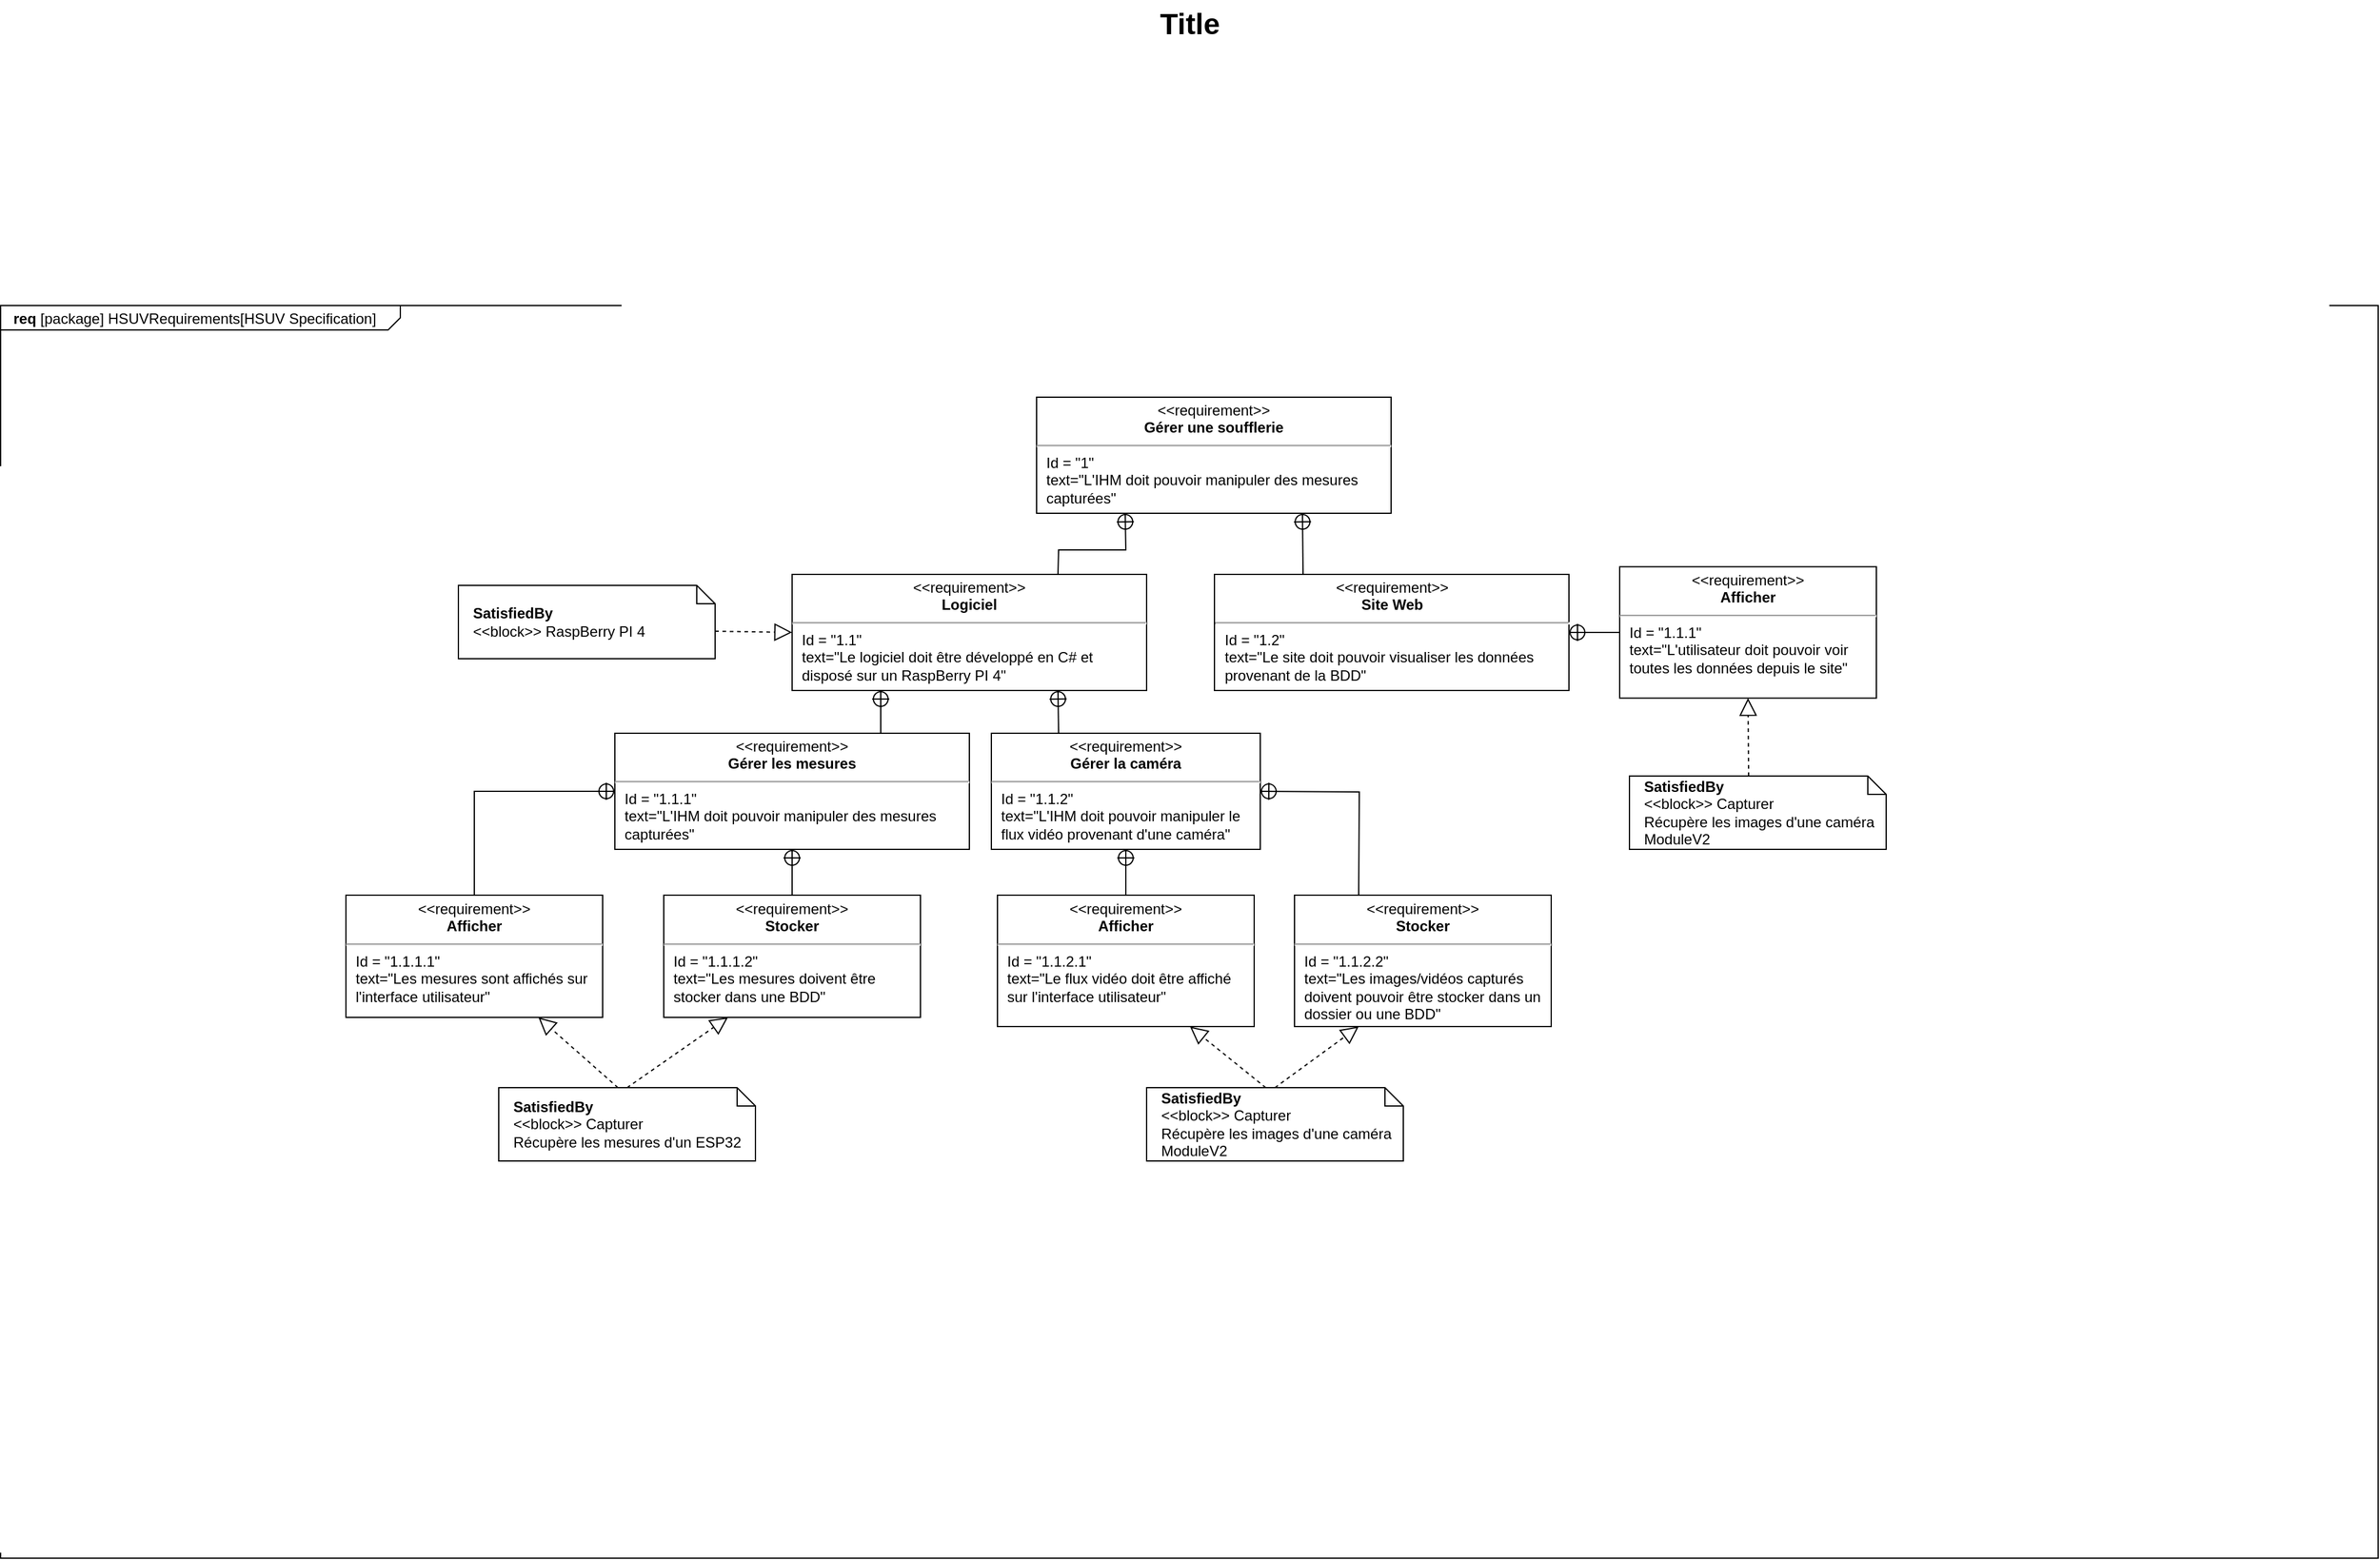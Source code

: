 <mxfile version="21.2.9" type="github">
  <diagram name="Page-1" id="929967ad-93f9-6ef4-fab6-5d389245f69c">
    <mxGraphModel dx="3689.5" dy="822" grid="1" gridSize="10" guides="1" tooltips="1" connect="1" arrows="1" fold="1" page="1" pageScale="1.5" pageWidth="1169" pageHeight="826" background="none" math="0" shadow="0">
      <root>
        <mxCell id="0" style=";html=1;" />
        <mxCell id="1" style=";html=1;" parent="0" />
        <mxCell id="1672d66443f91eb5-1" value="&lt;p style=&quot;margin: 0px ; margin-top: 4px ; margin-left: 10px ; text-align: left&quot;&gt;&lt;b&gt;req&lt;/b&gt;&amp;nbsp;[package] HSUVRequirements[HSUV Specification]&lt;/p&gt;" style="html=1;strokeWidth=1;shape=mxgraph.sysml.package;html=1;overflow=fill;whiteSpace=wrap;fillColor=none;gradientColor=none;fontSize=12;align=center;labelX=327.64;" parent="1" vertex="1">
          <mxGeometry x="-97.5" y="290" width="1945" height="1025" as="geometry" />
        </mxCell>
        <mxCell id="1672d66443f91eb5-21" style="edgeStyle=none;rounded=0;html=1;dashed=1;endArrow=none;endFill=0;jettySize=auto;orthogonalLoop=1;" parent="1" source="1672d66443f91eb5-6" edge="1">
          <mxGeometry relative="1" as="geometry">
            <mxPoint x="1066.583" y="655" as="targetPoint" />
          </mxGeometry>
        </mxCell>
        <mxCell id="1672d66443f91eb5-16" style="edgeStyle=orthogonalEdgeStyle;rounded=0;html=1;endArrow=circlePlus;endFill=0;jettySize=auto;orthogonalLoop=1;entryX=0.25;entryY=1;" parent="1" target="1672d66443f91eb5-5" edge="1">
          <mxGeometry relative="1" as="geometry">
            <Array as="points">
              <mxPoint x="627" y="635" />
              <mxPoint x="677" y="635" />
            </Array>
            <mxPoint x="627" y="655" as="sourcePoint" />
          </mxGeometry>
        </mxCell>
        <mxCell id="1672d66443f91eb5-17" style="edgeStyle=orthogonalEdgeStyle;rounded=0;html=1;endArrow=circlePlus;endFill=0;jettySize=auto;orthogonalLoop=1;entryX=0.5;entryY=1;" parent="1" source="1672d66443f91eb5-8" edge="1">
          <mxGeometry relative="1" as="geometry">
            <Array as="points">
              <mxPoint x="817" y="635" />
              <mxPoint x="717" y="635" />
            </Array>
            <mxPoint x="717" y="605" as="targetPoint" />
          </mxGeometry>
        </mxCell>
        <mxCell id="1672d66443f91eb5-18" style="edgeStyle=orthogonalEdgeStyle;rounded=0;html=1;endArrow=circlePlus;endFill=0;jettySize=auto;orthogonalLoop=1;entryX=0.75;entryY=1;" parent="1" source="1672d66443f91eb5-9" edge="1">
          <mxGeometry relative="1" as="geometry">
            <Array as="points">
              <mxPoint x="1017" y="625" />
              <mxPoint x="757" y="625" />
            </Array>
            <mxPoint x="757" y="605" as="targetPoint" />
          </mxGeometry>
        </mxCell>
        <mxCell id="1672d66443f91eb5-23" value="Title" style="text;strokeColor=none;fillColor=none;html=1;fontSize=24;fontStyle=1;verticalAlign=middle;align=center;" parent="1" vertex="1">
          <mxGeometry x="120" y="40" width="1510" height="40" as="geometry" />
        </mxCell>
        <mxCell id="MLXDjhbPjjfRIESLKYg0-1" value="&lt;p style=&quot;margin: 0px ; margin-top: 4px ; text-align: center&quot;&gt;&amp;lt;&amp;lt;requirement&amp;gt;&amp;gt;&lt;br&gt;&lt;b&gt;Gérer&amp;nbsp;les mesures&lt;/b&gt;&lt;/p&gt;&lt;hr&gt;&lt;p style=&quot;margin: 0px ; margin-left: 8px ; text-align: left&quot;&gt;Id = &quot;1.1.1&quot;&lt;/p&gt;&lt;p style=&quot;margin: 0px ; margin-left: 8px ; text-align: left&quot;&gt;text=&quot;L&#39;IHM doit pouvoir manipuler des mesures capturées&quot;&lt;/p&gt;" style="shape=rect;html=1;overflow=fill;whiteSpace=wrap;" vertex="1" parent="1">
          <mxGeometry x="405" y="640" width="290" height="95" as="geometry" />
        </mxCell>
        <mxCell id="MLXDjhbPjjfRIESLKYg0-2" value="&lt;p style=&quot;margin: 0px ; margin-top: 4px ; text-align: center&quot;&gt;&amp;lt;&amp;lt;requirement&amp;gt;&amp;gt;&lt;br&gt;&lt;b&gt;Afficher&lt;/b&gt;&lt;/p&gt;&lt;hr&gt;&lt;p style=&quot;margin: 0px ; margin-left: 8px ; text-align: left&quot;&gt;Id = &quot;1.1.1.1&quot;&lt;/p&gt;&lt;p style=&quot;margin: 0px ; margin-left: 8px ; text-align: left&quot;&gt;text=&quot;Les mesures sont affichés sur l&#39;interface utilisateur&quot;&lt;/p&gt;" style="shape=rect;html=1;overflow=fill;whiteSpace=wrap;" vertex="1" parent="1">
          <mxGeometry x="185" y="772.5" width="210" height="100" as="geometry" />
        </mxCell>
        <mxCell id="MLXDjhbPjjfRIESLKYg0-3" value="" style="edgeStyle=none;html=1;startArrow=sysMLPackCont;startSize=12;endArrow=none;rounded=0;exitX=0;exitY=0.5;exitDx=0;exitDy=0;entryX=0.5;entryY=0;entryDx=0;entryDy=0;" edge="1" parent="1" source="MLXDjhbPjjfRIESLKYg0-1" target="MLXDjhbPjjfRIESLKYg0-2">
          <mxGeometry width="160" relative="1" as="geometry">
            <mxPoint x="505" y="872.5" as="sourcePoint" />
            <mxPoint x="665" y="872.5" as="targetPoint" />
            <Array as="points">
              <mxPoint x="290" y="687.5" />
            </Array>
          </mxGeometry>
        </mxCell>
        <mxCell id="MLXDjhbPjjfRIESLKYg0-4" value="&lt;p style=&quot;margin: 0px ; margin-top: 4px ; text-align: center&quot;&gt;&amp;lt;&amp;lt;requirement&amp;gt;&amp;gt;&lt;br&gt;&lt;b&gt;Stocker&lt;/b&gt;&lt;/p&gt;&lt;hr&gt;&lt;p style=&quot;margin: 0px ; margin-left: 8px ; text-align: left&quot;&gt;Id = &quot;1.1.1.2&quot;&lt;/p&gt;&lt;p style=&quot;margin: 0px ; margin-left: 8px ; text-align: left&quot;&gt;text=&quot;Les mesures doivent être stocker dans une BDD&quot;&lt;/p&gt;" style="shape=rect;html=1;overflow=fill;whiteSpace=wrap;" vertex="1" parent="1">
          <mxGeometry x="445" y="772.5" width="210" height="100" as="geometry" />
        </mxCell>
        <mxCell id="MLXDjhbPjjfRIESLKYg0-5" value="" style="edgeStyle=none;html=1;startArrow=sysMLPackCont;startSize=12;endArrow=none;rounded=0;exitX=0.5;exitY=1;exitDx=0;exitDy=0;entryX=0.5;entryY=0;entryDx=0;entryDy=0;" edge="1" parent="1" source="MLXDjhbPjjfRIESLKYg0-1" target="MLXDjhbPjjfRIESLKYg0-4">
          <mxGeometry width="160" relative="1" as="geometry">
            <mxPoint x="535" y="812.5" as="sourcePoint" />
            <mxPoint x="695" y="812.5" as="targetPoint" />
          </mxGeometry>
        </mxCell>
        <mxCell id="MLXDjhbPjjfRIESLKYg0-9" value="&lt;p style=&quot;margin: 0px ; margin-top: 4px ; text-align: center&quot;&gt;&amp;lt;&amp;lt;requirement&amp;gt;&amp;gt;&lt;br&gt;&lt;b&gt;Gérer une soufflerie&lt;/b&gt;&lt;/p&gt;&lt;hr&gt;&lt;p style=&quot;margin: 0px ; margin-left: 8px ; text-align: left&quot;&gt;Id = &quot;1&quot;&lt;/p&gt;&lt;p style=&quot;margin: 0px ; margin-left: 8px ; text-align: left&quot;&gt;text=&quot;L&#39;IHM doit pouvoir manipuler des mesures capturées&quot;&lt;/p&gt;" style="shape=rect;html=1;overflow=fill;whiteSpace=wrap;" vertex="1" parent="1">
          <mxGeometry x="750" y="365" width="290" height="95" as="geometry" />
        </mxCell>
        <mxCell id="MLXDjhbPjjfRIESLKYg0-10" value="&lt;p style=&quot;margin: 0px ; margin-top: 4px ; text-align: center&quot;&gt;&amp;lt;&amp;lt;requirement&amp;gt;&amp;gt;&lt;br&gt;&lt;b&gt;Logiciel&lt;/b&gt;&lt;/p&gt;&lt;hr&gt;&lt;p style=&quot;margin: 0px ; margin-left: 8px ; text-align: left&quot;&gt;Id = &quot;1.1&quot;&lt;/p&gt;&lt;p style=&quot;margin: 0px ; margin-left: 8px ; text-align: left&quot;&gt;text=&quot;Le logiciel doit être développé en C# et disposé sur un RaspBerry PI 4&quot;&lt;/p&gt;" style="shape=rect;html=1;overflow=fill;whiteSpace=wrap;" vertex="1" parent="1">
          <mxGeometry x="550" y="510" width="290" height="95" as="geometry" />
        </mxCell>
        <mxCell id="MLXDjhbPjjfRIESLKYg0-12" value="" style="edgeStyle=none;html=1;startArrow=sysMLPackCont;startSize=12;endArrow=none;rounded=0;exitX=0.25;exitY=1;exitDx=0;exitDy=0;entryX=0.75;entryY=0;entryDx=0;entryDy=0;" edge="1" parent="1" source="MLXDjhbPjjfRIESLKYg0-10" target="MLXDjhbPjjfRIESLKYg0-1">
          <mxGeometry width="160" relative="1" as="geometry">
            <mxPoint x="620" y="610" as="sourcePoint" />
            <mxPoint x="780" y="610" as="targetPoint" />
          </mxGeometry>
        </mxCell>
        <mxCell id="MLXDjhbPjjfRIESLKYg0-16" value="&lt;b&gt;SatisfiedBy&lt;/b&gt;&lt;div&gt;&amp;lt;&amp;lt;block&amp;gt;&amp;gt; RaspBerry PI 4&lt;/div&gt;" style="shape=note;size=15;align=left;spacingLeft=10;html=1;whiteSpace=wrap;strokeWidth=1;fontSize=12;" vertex="1" parent="1">
          <mxGeometry x="277" y="519" width="210" height="60" as="geometry" />
        </mxCell>
        <mxCell id="MLXDjhbPjjfRIESLKYg0-18" value="" style="edgeStyle=none;html=1;endSize=12;endArrow=block;endFill=0;dashed=1;rounded=0;exitX=0;exitY=0;exitDx=210;exitDy=37.5;exitPerimeter=0;entryX=0;entryY=0.5;entryDx=0;entryDy=0;" edge="1" parent="1" source="MLXDjhbPjjfRIESLKYg0-16" target="MLXDjhbPjjfRIESLKYg0-10">
          <mxGeometry width="160" relative="1" as="geometry">
            <mxPoint x="490" y="650" as="sourcePoint" />
            <mxPoint x="650" y="650" as="targetPoint" />
          </mxGeometry>
        </mxCell>
        <mxCell id="MLXDjhbPjjfRIESLKYg0-20" value="&lt;b&gt;SatisfiedBy&lt;/b&gt;&lt;div&gt;&amp;lt;&amp;lt;block&amp;gt;&amp;gt; Capturer&lt;/div&gt;&lt;div&gt;Récupère les mesures d&#39;un ESP32&lt;/div&gt;" style="shape=note;size=15;align=left;spacingLeft=10;html=1;whiteSpace=wrap;strokeWidth=1;fontSize=12;" vertex="1" parent="1">
          <mxGeometry x="310" y="930" width="210" height="60" as="geometry" />
        </mxCell>
        <mxCell id="MLXDjhbPjjfRIESLKYg0-21" value="" style="edgeStyle=none;html=1;endSize=12;endArrow=block;endFill=0;dashed=1;rounded=0;exitX=0;exitY=0;exitDx=97.5;exitDy=0;exitPerimeter=0;entryX=0.75;entryY=1;entryDx=0;entryDy=0;" edge="1" parent="1" source="MLXDjhbPjjfRIESLKYg0-20" target="MLXDjhbPjjfRIESLKYg0-2">
          <mxGeometry width="160" relative="1" as="geometry">
            <mxPoint x="245" y="1091" as="sourcePoint" />
            <mxPoint x="315" y="990" as="targetPoint" />
          </mxGeometry>
        </mxCell>
        <mxCell id="MLXDjhbPjjfRIESLKYg0-35" value="&lt;p style=&quot;margin: 0px ; margin-top: 4px ; text-align: center&quot;&gt;&amp;lt;&amp;lt;requirement&amp;gt;&amp;gt;&lt;br&gt;&lt;b&gt;Gérer&amp;nbsp;la caméra&lt;/b&gt;&lt;/p&gt;&lt;hr&gt;&lt;p style=&quot;margin: 0px ; margin-left: 8px ; text-align: left&quot;&gt;Id = &quot;1.1.2&quot;&lt;/p&gt;&lt;p style=&quot;margin: 0px ; margin-left: 8px ; text-align: left&quot;&gt;text=&quot;L&#39;IHM doit pouvoir manipuler le flux vidéo provenant d&#39;une caméra&quot;&lt;/p&gt;" style="shape=rect;html=1;overflow=fill;whiteSpace=wrap;" vertex="1" parent="1">
          <mxGeometry x="713" y="640" width="220" height="95" as="geometry" />
        </mxCell>
        <mxCell id="MLXDjhbPjjfRIESLKYg0-38" value="&lt;p style=&quot;margin: 0px ; margin-top: 4px ; text-align: center&quot;&gt;&amp;lt;&amp;lt;requirement&amp;gt;&amp;gt;&lt;br&gt;&lt;b&gt;Afficher&lt;/b&gt;&lt;/p&gt;&lt;hr&gt;&lt;p style=&quot;margin: 0px ; margin-left: 8px ; text-align: left&quot;&gt;Id = &quot;1.1.2.1&quot;&lt;/p&gt;&lt;p style=&quot;margin: 0px ; margin-left: 8px ; text-align: left&quot;&gt;text=&quot;Le flux vidéo doit être affiché sur l&#39;interface utilisateur&quot;&lt;/p&gt;" style="shape=rect;html=1;overflow=fill;whiteSpace=wrap;" vertex="1" parent="1">
          <mxGeometry x="718" y="772.5" width="210" height="107.5" as="geometry" />
        </mxCell>
        <mxCell id="MLXDjhbPjjfRIESLKYg0-39" value="" style="edgeStyle=none;html=1;startArrow=sysMLPackCont;startSize=12;endArrow=none;rounded=0;exitX=0.5;exitY=1;exitDx=0;exitDy=0;entryX=0.5;entryY=0;entryDx=0;entryDy=0;" edge="1" parent="1" source="MLXDjhbPjjfRIESLKYg0-35" target="MLXDjhbPjjfRIESLKYg0-38">
          <mxGeometry width="160" relative="1" as="geometry">
            <mxPoint x="840" y="812.5" as="sourcePoint" />
            <mxPoint x="1000" y="812.5" as="targetPoint" />
          </mxGeometry>
        </mxCell>
        <mxCell id="MLXDjhbPjjfRIESLKYg0-40" value="" style="edgeStyle=none;html=1;startArrow=sysMLPackCont;startSize=12;endArrow=none;rounded=0;exitX=0.75;exitY=1;exitDx=0;exitDy=0;entryX=0.25;entryY=0;entryDx=0;entryDy=0;" edge="1" parent="1" target="MLXDjhbPjjfRIESLKYg0-35" source="MLXDjhbPjjfRIESLKYg0-10">
          <mxGeometry width="160" relative="1" as="geometry">
            <mxPoint x="1198" y="605" as="sourcePoint" />
            <mxPoint x="1355" y="610" as="targetPoint" />
          </mxGeometry>
        </mxCell>
        <mxCell id="MLXDjhbPjjfRIESLKYg0-42" value="&lt;b&gt;SatisfiedBy&lt;/b&gt;&lt;div&gt;&amp;lt;&amp;lt;block&amp;gt;&amp;gt; Capturer&lt;/div&gt;&lt;div&gt;Récupère les images d&#39;une caméra ModuleV2&lt;/div&gt;" style="shape=note;size=15;align=left;spacingLeft=10;html=1;whiteSpace=wrap;strokeWidth=1;fontSize=12;" vertex="1" parent="1">
          <mxGeometry x="840" y="930" width="210" height="60" as="geometry" />
        </mxCell>
        <mxCell id="MLXDjhbPjjfRIESLKYg0-43" value="" style="edgeStyle=none;html=1;endSize=12;endArrow=block;endFill=0;dashed=1;rounded=0;entryX=0.75;entryY=1;entryDx=0;entryDy=0;exitX=0;exitY=0;exitDx=97.5;exitDy=0;exitPerimeter=0;" edge="1" parent="1" source="MLXDjhbPjjfRIESLKYg0-42" target="MLXDjhbPjjfRIESLKYg0-38">
          <mxGeometry width="160" relative="1" as="geometry">
            <mxPoint x="940" y="994" as="sourcePoint" />
            <mxPoint x="1040" y="1006" as="targetPoint" />
          </mxGeometry>
        </mxCell>
        <mxCell id="MLXDjhbPjjfRIESLKYg0-46" value="&lt;p style=&quot;margin: 0px ; margin-top: 4px ; text-align: center&quot;&gt;&amp;lt;&amp;lt;requirement&amp;gt;&amp;gt;&lt;br&gt;&lt;b&gt;Stocker&lt;/b&gt;&lt;/p&gt;&lt;hr&gt;&lt;p style=&quot;margin: 0px ; margin-left: 8px ; text-align: left&quot;&gt;Id = &quot;1.1.2.2&quot;&lt;/p&gt;&lt;p style=&quot;margin: 0px ; margin-left: 8px ; text-align: left&quot;&gt;text=&quot;Les images/vidéos capturés doivent pouvoir être stocker dans un dossier ou une BDD&quot;&lt;/p&gt;" style="shape=rect;html=1;overflow=fill;whiteSpace=wrap;" vertex="1" parent="1">
          <mxGeometry x="961" y="772.5" width="210" height="107.5" as="geometry" />
        </mxCell>
        <mxCell id="MLXDjhbPjjfRIESLKYg0-47" value="" style="edgeStyle=none;html=1;startArrow=sysMLPackCont;startSize=12;endArrow=none;rounded=0;exitX=1;exitY=0.5;exitDx=0;exitDy=0;entryX=0.25;entryY=0;entryDx=0;entryDy=0;" edge="1" parent="1" source="MLXDjhbPjjfRIESLKYg0-35" target="MLXDjhbPjjfRIESLKYg0-46">
          <mxGeometry width="160" relative="1" as="geometry">
            <mxPoint x="833" y="745" as="sourcePoint" />
            <mxPoint x="833" y="783" as="targetPoint" />
            <Array as="points">
              <mxPoint x="1014" y="688" />
            </Array>
          </mxGeometry>
        </mxCell>
        <mxCell id="MLXDjhbPjjfRIESLKYg0-51" value="" style="edgeStyle=none;html=1;endSize=12;endArrow=block;endFill=0;dashed=1;rounded=0;exitX=0.5;exitY=0;exitDx=0;exitDy=0;exitPerimeter=0;entryX=0.25;entryY=1;entryDx=0;entryDy=0;" edge="1" parent="1" source="MLXDjhbPjjfRIESLKYg0-20" target="MLXDjhbPjjfRIESLKYg0-4">
          <mxGeometry width="160" relative="1" as="geometry">
            <mxPoint x="417" y="962" as="sourcePoint" />
            <mxPoint x="353" y="883" as="targetPoint" />
          </mxGeometry>
        </mxCell>
        <mxCell id="MLXDjhbPjjfRIESLKYg0-54" value="" style="edgeStyle=none;html=1;endSize=12;endArrow=block;endFill=0;dashed=1;rounded=0;entryX=0.25;entryY=1;entryDx=0;entryDy=0;exitX=0.5;exitY=0;exitDx=0;exitDy=0;exitPerimeter=0;" edge="1" parent="1" source="MLXDjhbPjjfRIESLKYg0-42" target="MLXDjhbPjjfRIESLKYg0-46">
          <mxGeometry width="160" relative="1" as="geometry">
            <mxPoint x="958" y="986" as="sourcePoint" />
            <mxPoint x="886" y="890" as="targetPoint" />
          </mxGeometry>
        </mxCell>
        <mxCell id="MLXDjhbPjjfRIESLKYg0-76" value="&lt;p style=&quot;margin: 0px ; margin-top: 4px ; text-align: center&quot;&gt;&amp;lt;&amp;lt;requirement&amp;gt;&amp;gt;&lt;br&gt;&lt;b&gt;Site Web&lt;/b&gt;&lt;/p&gt;&lt;hr&gt;&lt;p style=&quot;margin: 0px ; margin-left: 8px ; text-align: left&quot;&gt;Id = &quot;1.2&quot;&lt;/p&gt;&lt;p style=&quot;margin: 0px ; margin-left: 8px ; text-align: left&quot;&gt;text=&quot;Le site doit pouvoir visualiser les données provenant de la BDD&quot;&lt;/p&gt;" style="shape=rect;html=1;overflow=fill;whiteSpace=wrap;" vertex="1" parent="1">
          <mxGeometry x="895.5" y="510" width="290" height="95" as="geometry" />
        </mxCell>
        <mxCell id="MLXDjhbPjjfRIESLKYg0-77" value="&lt;p style=&quot;margin: 0px ; margin-top: 4px ; text-align: center&quot;&gt;&amp;lt;&amp;lt;requirement&amp;gt;&amp;gt;&lt;br&gt;&lt;b&gt;Afficher&lt;/b&gt;&lt;/p&gt;&lt;hr&gt;&lt;p style=&quot;margin: 0px ; margin-left: 8px ; text-align: left&quot;&gt;Id = &quot;1.1.1&quot;&lt;/p&gt;&lt;p style=&quot;margin: 0px ; margin-left: 8px ; text-align: left&quot;&gt;text=&quot;L&#39;utilisateur doit pouvoir voir toutes les données depuis le site&quot;&lt;/p&gt;" style="shape=rect;html=1;overflow=fill;whiteSpace=wrap;" vertex="1" parent="1">
          <mxGeometry x="1227" y="503.75" width="210" height="107.5" as="geometry" />
        </mxCell>
        <mxCell id="MLXDjhbPjjfRIESLKYg0-79" value="&lt;b&gt;SatisfiedBy&lt;/b&gt;&lt;div&gt;&amp;lt;&amp;lt;block&amp;gt;&amp;gt; Capturer&lt;/div&gt;&lt;div&gt;Récupère les images d&#39;une caméra ModuleV2&lt;/div&gt;" style="shape=note;size=15;align=left;spacingLeft=10;html=1;whiteSpace=wrap;strokeWidth=1;fontSize=12;" vertex="1" parent="1">
          <mxGeometry x="1235" y="675" width="210" height="60" as="geometry" />
        </mxCell>
        <mxCell id="MLXDjhbPjjfRIESLKYg0-80" value="" style="edgeStyle=none;html=1;endSize=12;endArrow=block;endFill=0;dashed=1;rounded=0;entryX=0.5;entryY=1;entryDx=0;entryDy=0;exitX=0;exitY=0;exitDx=97.5;exitDy=0;exitPerimeter=0;" edge="1" parent="1" source="MLXDjhbPjjfRIESLKYg0-79" target="MLXDjhbPjjfRIESLKYg0-77">
          <mxGeometry width="160" relative="1" as="geometry">
            <mxPoint x="890" y="940" as="sourcePoint" />
            <mxPoint x="959" y="890" as="targetPoint" />
          </mxGeometry>
        </mxCell>
        <mxCell id="MLXDjhbPjjfRIESLKYg0-83" value="" style="edgeStyle=none;html=1;startArrow=sysMLPackCont;startSize=12;endArrow=none;rounded=0;exitX=1;exitY=0.5;exitDx=0;exitDy=0;entryX=0;entryY=0.5;entryDx=0;entryDy=0;" edge="1" parent="1" source="MLXDjhbPjjfRIESLKYg0-76" target="MLXDjhbPjjfRIESLKYg0-77">
          <mxGeometry width="160" relative="1" as="geometry">
            <mxPoint x="1050" y="730" as="sourcePoint" />
            <mxPoint x="1210" y="730" as="targetPoint" />
          </mxGeometry>
        </mxCell>
        <mxCell id="MLXDjhbPjjfRIESLKYg0-84" value="" style="edgeStyle=none;html=1;startArrow=sysMLPackCont;startSize=12;endArrow=none;rounded=0;exitX=0.75;exitY=1;exitDx=0;exitDy=0;entryX=0.25;entryY=0;entryDx=0;entryDy=0;" edge="1" parent="1" source="MLXDjhbPjjfRIESLKYg0-9" target="MLXDjhbPjjfRIESLKYg0-76">
          <mxGeometry width="160" relative="1" as="geometry">
            <mxPoint x="880" y="550" as="sourcePoint" />
            <mxPoint x="1040" y="550" as="targetPoint" />
          </mxGeometry>
        </mxCell>
        <mxCell id="MLXDjhbPjjfRIESLKYg0-85" value="" style="edgeStyle=none;html=1;startArrow=sysMLPackCont;startSize=12;endArrow=none;rounded=0;exitX=0.25;exitY=1;exitDx=0;exitDy=0;entryX=0.75;entryY=0;entryDx=0;entryDy=0;" edge="1" parent="1" source="MLXDjhbPjjfRIESLKYg0-9" target="MLXDjhbPjjfRIESLKYg0-10">
          <mxGeometry width="160" relative="1" as="geometry">
            <mxPoint x="640" y="480" as="sourcePoint" />
            <mxPoint x="800" y="480" as="targetPoint" />
            <Array as="points">
              <mxPoint x="823" y="490" />
              <mxPoint x="768" y="490" />
            </Array>
          </mxGeometry>
        </mxCell>
      </root>
    </mxGraphModel>
  </diagram>
</mxfile>
